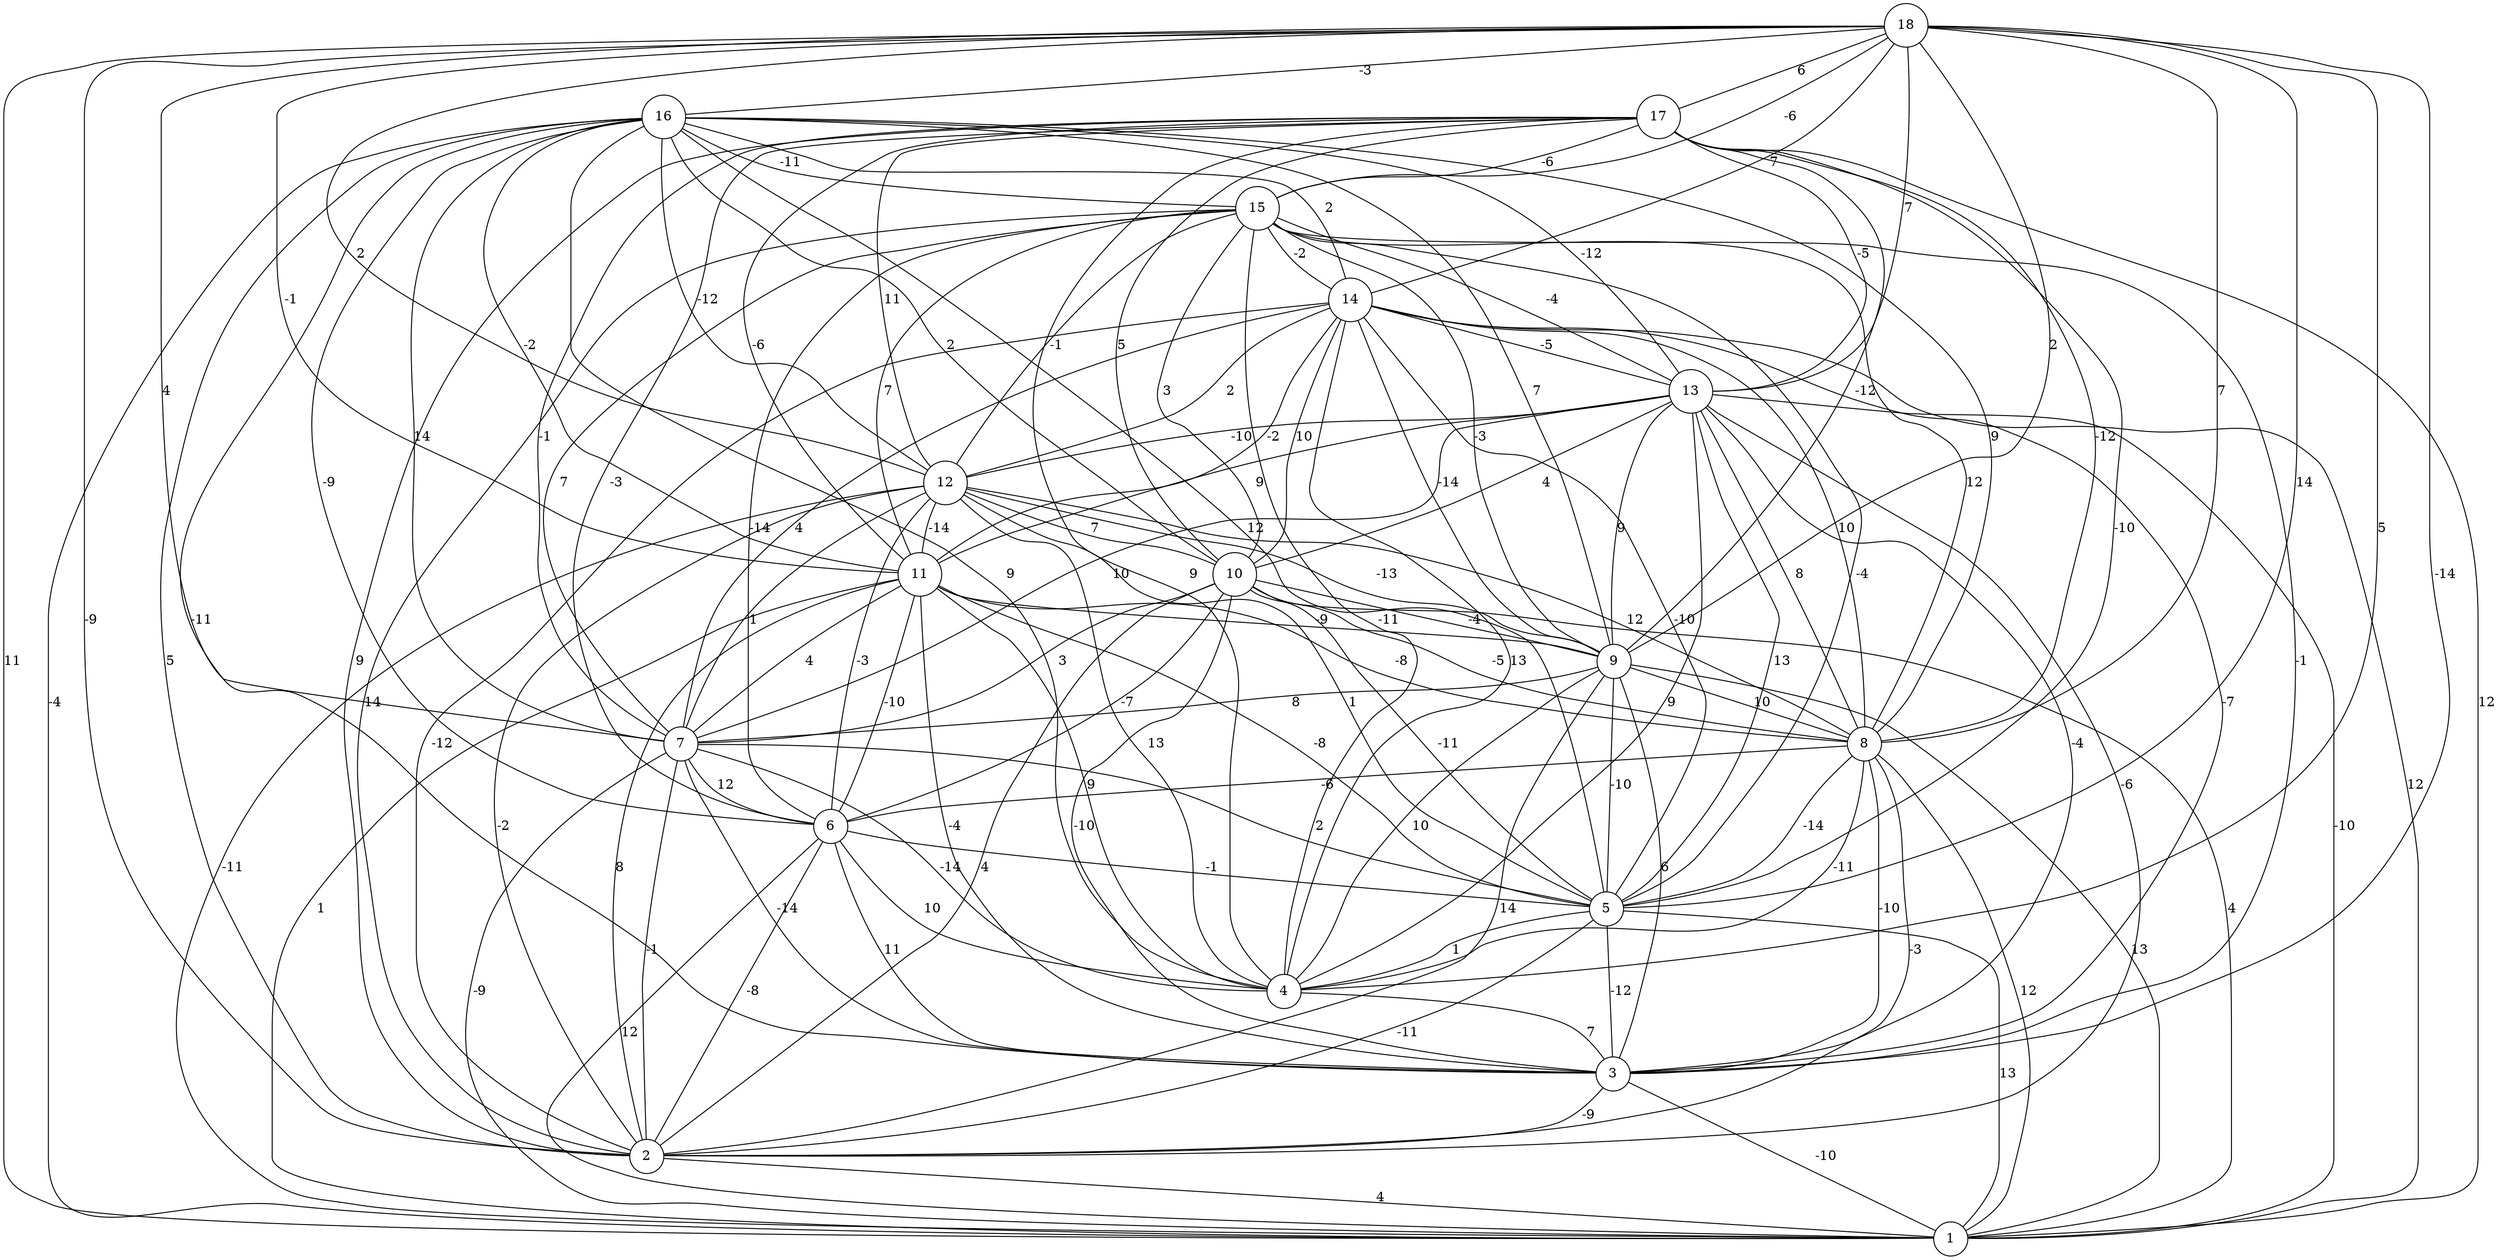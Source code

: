 graph { 
	 fontname="Helvetica,Arial,sans-serif" 
	 node [shape = circle]; 
	 18 -- 1 [label = "11"];
	 18 -- 2 [label = "-9"];
	 18 -- 3 [label = "-14"];
	 18 -- 4 [label = "5"];
	 18 -- 5 [label = "14"];
	 18 -- 7 [label = "4"];
	 18 -- 8 [label = "7"];
	 18 -- 9 [label = "2"];
	 18 -- 11 [label = "-1"];
	 18 -- 12 [label = "2"];
	 18 -- 13 [label = "7"];
	 18 -- 14 [label = "7"];
	 18 -- 15 [label = "-6"];
	 18 -- 16 [label = "-3"];
	 18 -- 17 [label = "6"];
	 17 -- 1 [label = "12"];
	 17 -- 2 [label = "9"];
	 17 -- 4 [label = "9"];
	 17 -- 5 [label = "-10"];
	 17 -- 6 [label = "-3"];
	 17 -- 7 [label = "-1"];
	 17 -- 8 [label = "-12"];
	 17 -- 9 [label = "-12"];
	 17 -- 10 [label = "5"];
	 17 -- 11 [label = "-6"];
	 17 -- 12 [label = "11"];
	 17 -- 13 [label = "-5"];
	 17 -- 15 [label = "-6"];
	 16 -- 1 [label = "-4"];
	 16 -- 2 [label = "5"];
	 16 -- 3 [label = "-11"];
	 16 -- 4 [label = "9"];
	 16 -- 5 [label = "12"];
	 16 -- 6 [label = "-9"];
	 16 -- 7 [label = "14"];
	 16 -- 8 [label = "9"];
	 16 -- 9 [label = "7"];
	 16 -- 10 [label = "2"];
	 16 -- 11 [label = "-2"];
	 16 -- 12 [label = "-12"];
	 16 -- 13 [label = "-12"];
	 16 -- 14 [label = "2"];
	 16 -- 15 [label = "-11"];
	 15 -- 2 [label = "14"];
	 15 -- 3 [label = "-1"];
	 15 -- 4 [label = "-11"];
	 15 -- 5 [label = "-4"];
	 15 -- 6 [label = "-14"];
	 15 -- 7 [label = "7"];
	 15 -- 8 [label = "12"];
	 15 -- 9 [label = "-3"];
	 15 -- 10 [label = "3"];
	 15 -- 11 [label = "7"];
	 15 -- 12 [label = "-1"];
	 15 -- 13 [label = "-4"];
	 15 -- 14 [label = "-2"];
	 14 -- 1 [label = "12"];
	 14 -- 2 [label = "-12"];
	 14 -- 3 [label = "-7"];
	 14 -- 4 [label = "13"];
	 14 -- 5 [label = "-10"];
	 14 -- 7 [label = "4"];
	 14 -- 8 [label = "10"];
	 14 -- 9 [label = "-14"];
	 14 -- 10 [label = "10"];
	 14 -- 11 [label = "-2"];
	 14 -- 12 [label = "2"];
	 14 -- 13 [label = "-5"];
	 13 -- 1 [label = "-10"];
	 13 -- 2 [label = "-6"];
	 13 -- 3 [label = "-4"];
	 13 -- 4 [label = "9"];
	 13 -- 5 [label = "13"];
	 13 -- 7 [label = "10"];
	 13 -- 8 [label = "8"];
	 13 -- 9 [label = "9"];
	 13 -- 10 [label = "4"];
	 13 -- 11 [label = "9"];
	 13 -- 12 [label = "-10"];
	 12 -- 1 [label = "-11"];
	 12 -- 2 [label = "-2"];
	 12 -- 4 [label = "13"];
	 12 -- 5 [label = "1"];
	 12 -- 6 [label = "-3"];
	 12 -- 7 [label = "1"];
	 12 -- 8 [label = "12"];
	 12 -- 9 [label = "-13"];
	 12 -- 10 [label = "7"];
	 12 -- 11 [label = "-14"];
	 11 -- 1 [label = "1"];
	 11 -- 2 [label = "8"];
	 11 -- 3 [label = "-4"];
	 11 -- 4 [label = "9"];
	 11 -- 5 [label = "-8"];
	 11 -- 6 [label = "-10"];
	 11 -- 7 [label = "4"];
	 11 -- 8 [label = "-8"];
	 11 -- 9 [label = "-9"];
	 10 -- 1 [label = "4"];
	 10 -- 2 [label = "4"];
	 10 -- 3 [label = "-10"];
	 10 -- 5 [label = "-11"];
	 10 -- 6 [label = "-7"];
	 10 -- 7 [label = "3"];
	 10 -- 8 [label = "-5"];
	 10 -- 9 [label = "-4"];
	 9 -- 1 [label = "13"];
	 9 -- 2 [label = "14"];
	 9 -- 3 [label = "6"];
	 9 -- 4 [label = "10"];
	 9 -- 5 [label = "-10"];
	 9 -- 7 [label = "8"];
	 9 -- 8 [label = "10"];
	 8 -- 1 [label = "12"];
	 8 -- 2 [label = "-3"];
	 8 -- 3 [label = "-10"];
	 8 -- 4 [label = "-11"];
	 8 -- 5 [label = "-14"];
	 8 -- 6 [label = "-6"];
	 7 -- 1 [label = "-9"];
	 7 -- 2 [label = "-1"];
	 7 -- 3 [label = "-14"];
	 7 -- 4 [label = "-14"];
	 7 -- 5 [label = "2"];
	 7 -- 6 [label = "12"];
	 6 -- 1 [label = "12"];
	 6 -- 2 [label = "-8"];
	 6 -- 3 [label = "11"];
	 6 -- 4 [label = "10"];
	 6 -- 5 [label = "-1"];
	 5 -- 1 [label = "13"];
	 5 -- 2 [label = "-11"];
	 5 -- 3 [label = "-12"];
	 5 -- 4 [label = "1"];
	 4 -- 3 [label = "7"];
	 3 -- 1 [label = "-10"];
	 3 -- 2 [label = "-9"];
	 2 -- 1 [label = "4"];
	 1;
	 2;
	 3;
	 4;
	 5;
	 6;
	 7;
	 8;
	 9;
	 10;
	 11;
	 12;
	 13;
	 14;
	 15;
	 16;
	 17;
	 18;
}
